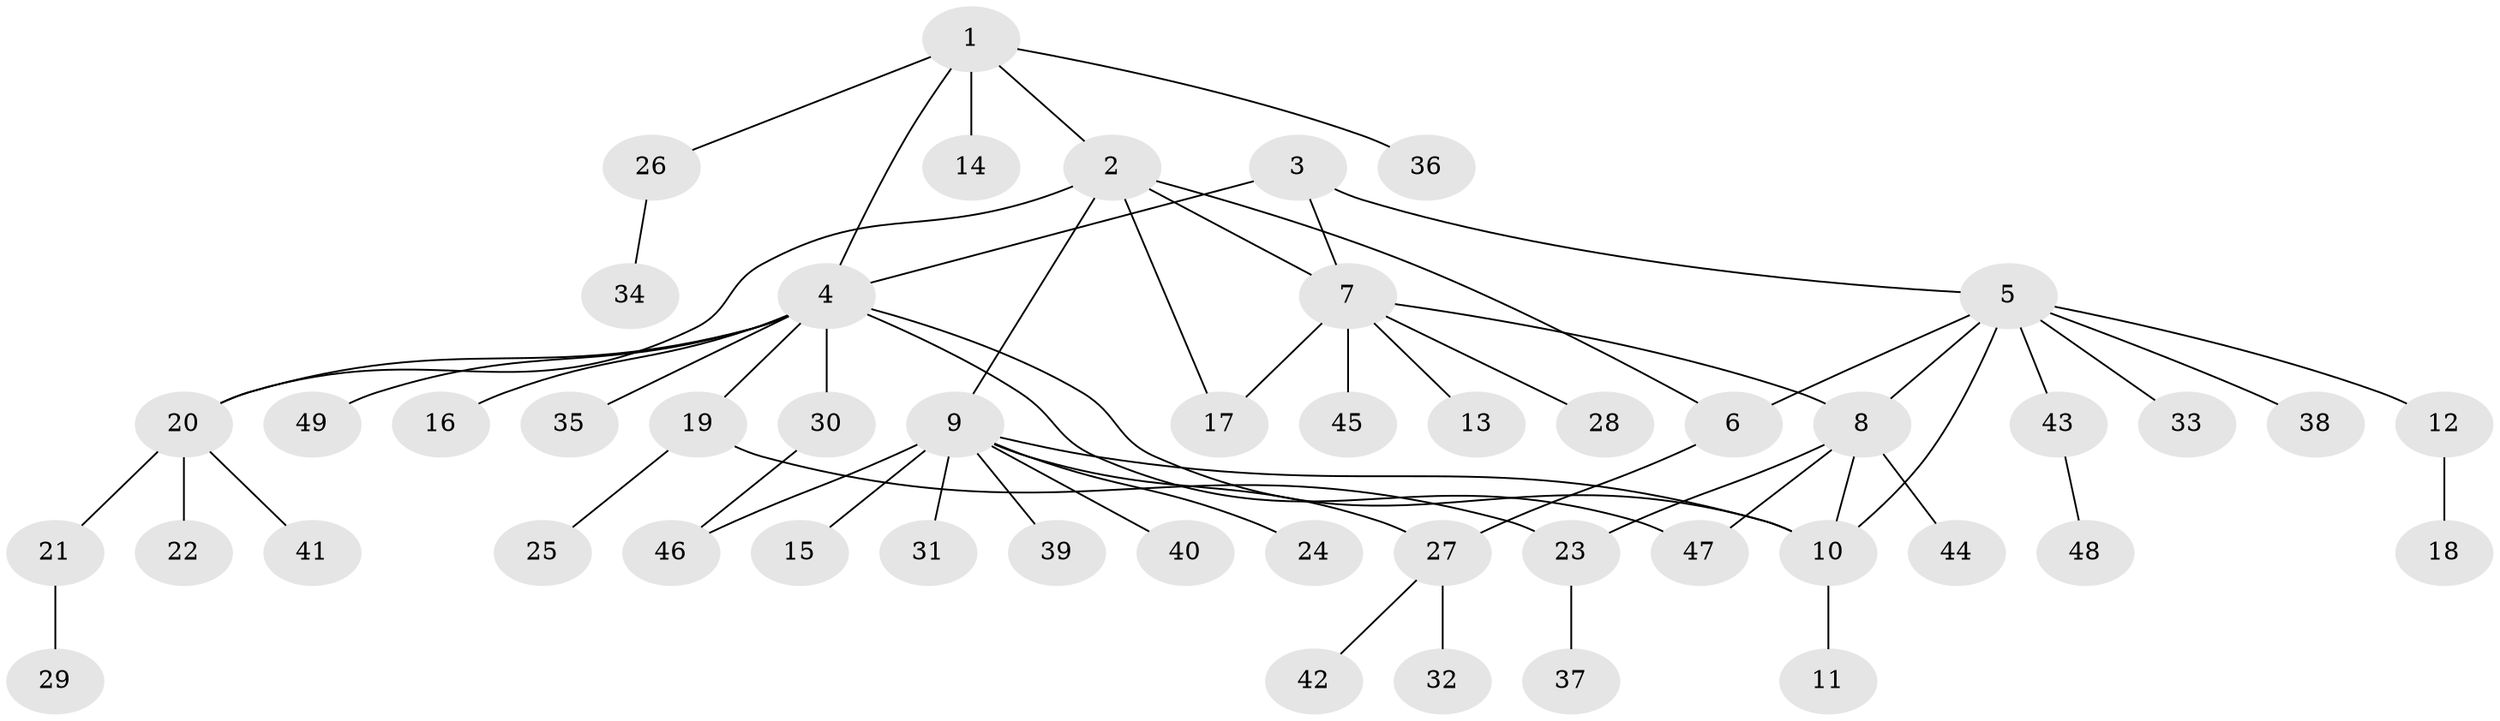 // coarse degree distribution, {4: 0.12121212121212122, 12: 0.030303030303030304, 9: 0.06060606060606061, 6: 0.030303030303030304, 5: 0.030303030303030304, 1: 0.5757575757575758, 2: 0.15151515151515152}
// Generated by graph-tools (version 1.1) at 2025/24/03/03/25 07:24:10]
// undirected, 49 vertices, 60 edges
graph export_dot {
graph [start="1"]
  node [color=gray90,style=filled];
  1;
  2;
  3;
  4;
  5;
  6;
  7;
  8;
  9;
  10;
  11;
  12;
  13;
  14;
  15;
  16;
  17;
  18;
  19;
  20;
  21;
  22;
  23;
  24;
  25;
  26;
  27;
  28;
  29;
  30;
  31;
  32;
  33;
  34;
  35;
  36;
  37;
  38;
  39;
  40;
  41;
  42;
  43;
  44;
  45;
  46;
  47;
  48;
  49;
  1 -- 2;
  1 -- 4;
  1 -- 14;
  1 -- 26;
  1 -- 36;
  2 -- 6;
  2 -- 7;
  2 -- 9;
  2 -- 17;
  2 -- 20;
  3 -- 4;
  3 -- 5;
  3 -- 7;
  4 -- 10;
  4 -- 16;
  4 -- 19;
  4 -- 20;
  4 -- 30;
  4 -- 35;
  4 -- 47;
  4 -- 49;
  5 -- 6;
  5 -- 8;
  5 -- 10;
  5 -- 12;
  5 -- 33;
  5 -- 38;
  5 -- 43;
  6 -- 27;
  7 -- 8;
  7 -- 13;
  7 -- 17;
  7 -- 28;
  7 -- 45;
  8 -- 10;
  8 -- 23;
  8 -- 44;
  8 -- 47;
  9 -- 10;
  9 -- 15;
  9 -- 24;
  9 -- 27;
  9 -- 31;
  9 -- 39;
  9 -- 40;
  9 -- 46;
  10 -- 11;
  12 -- 18;
  19 -- 23;
  19 -- 25;
  20 -- 21;
  20 -- 22;
  20 -- 41;
  21 -- 29;
  23 -- 37;
  26 -- 34;
  27 -- 32;
  27 -- 42;
  30 -- 46;
  43 -- 48;
}

